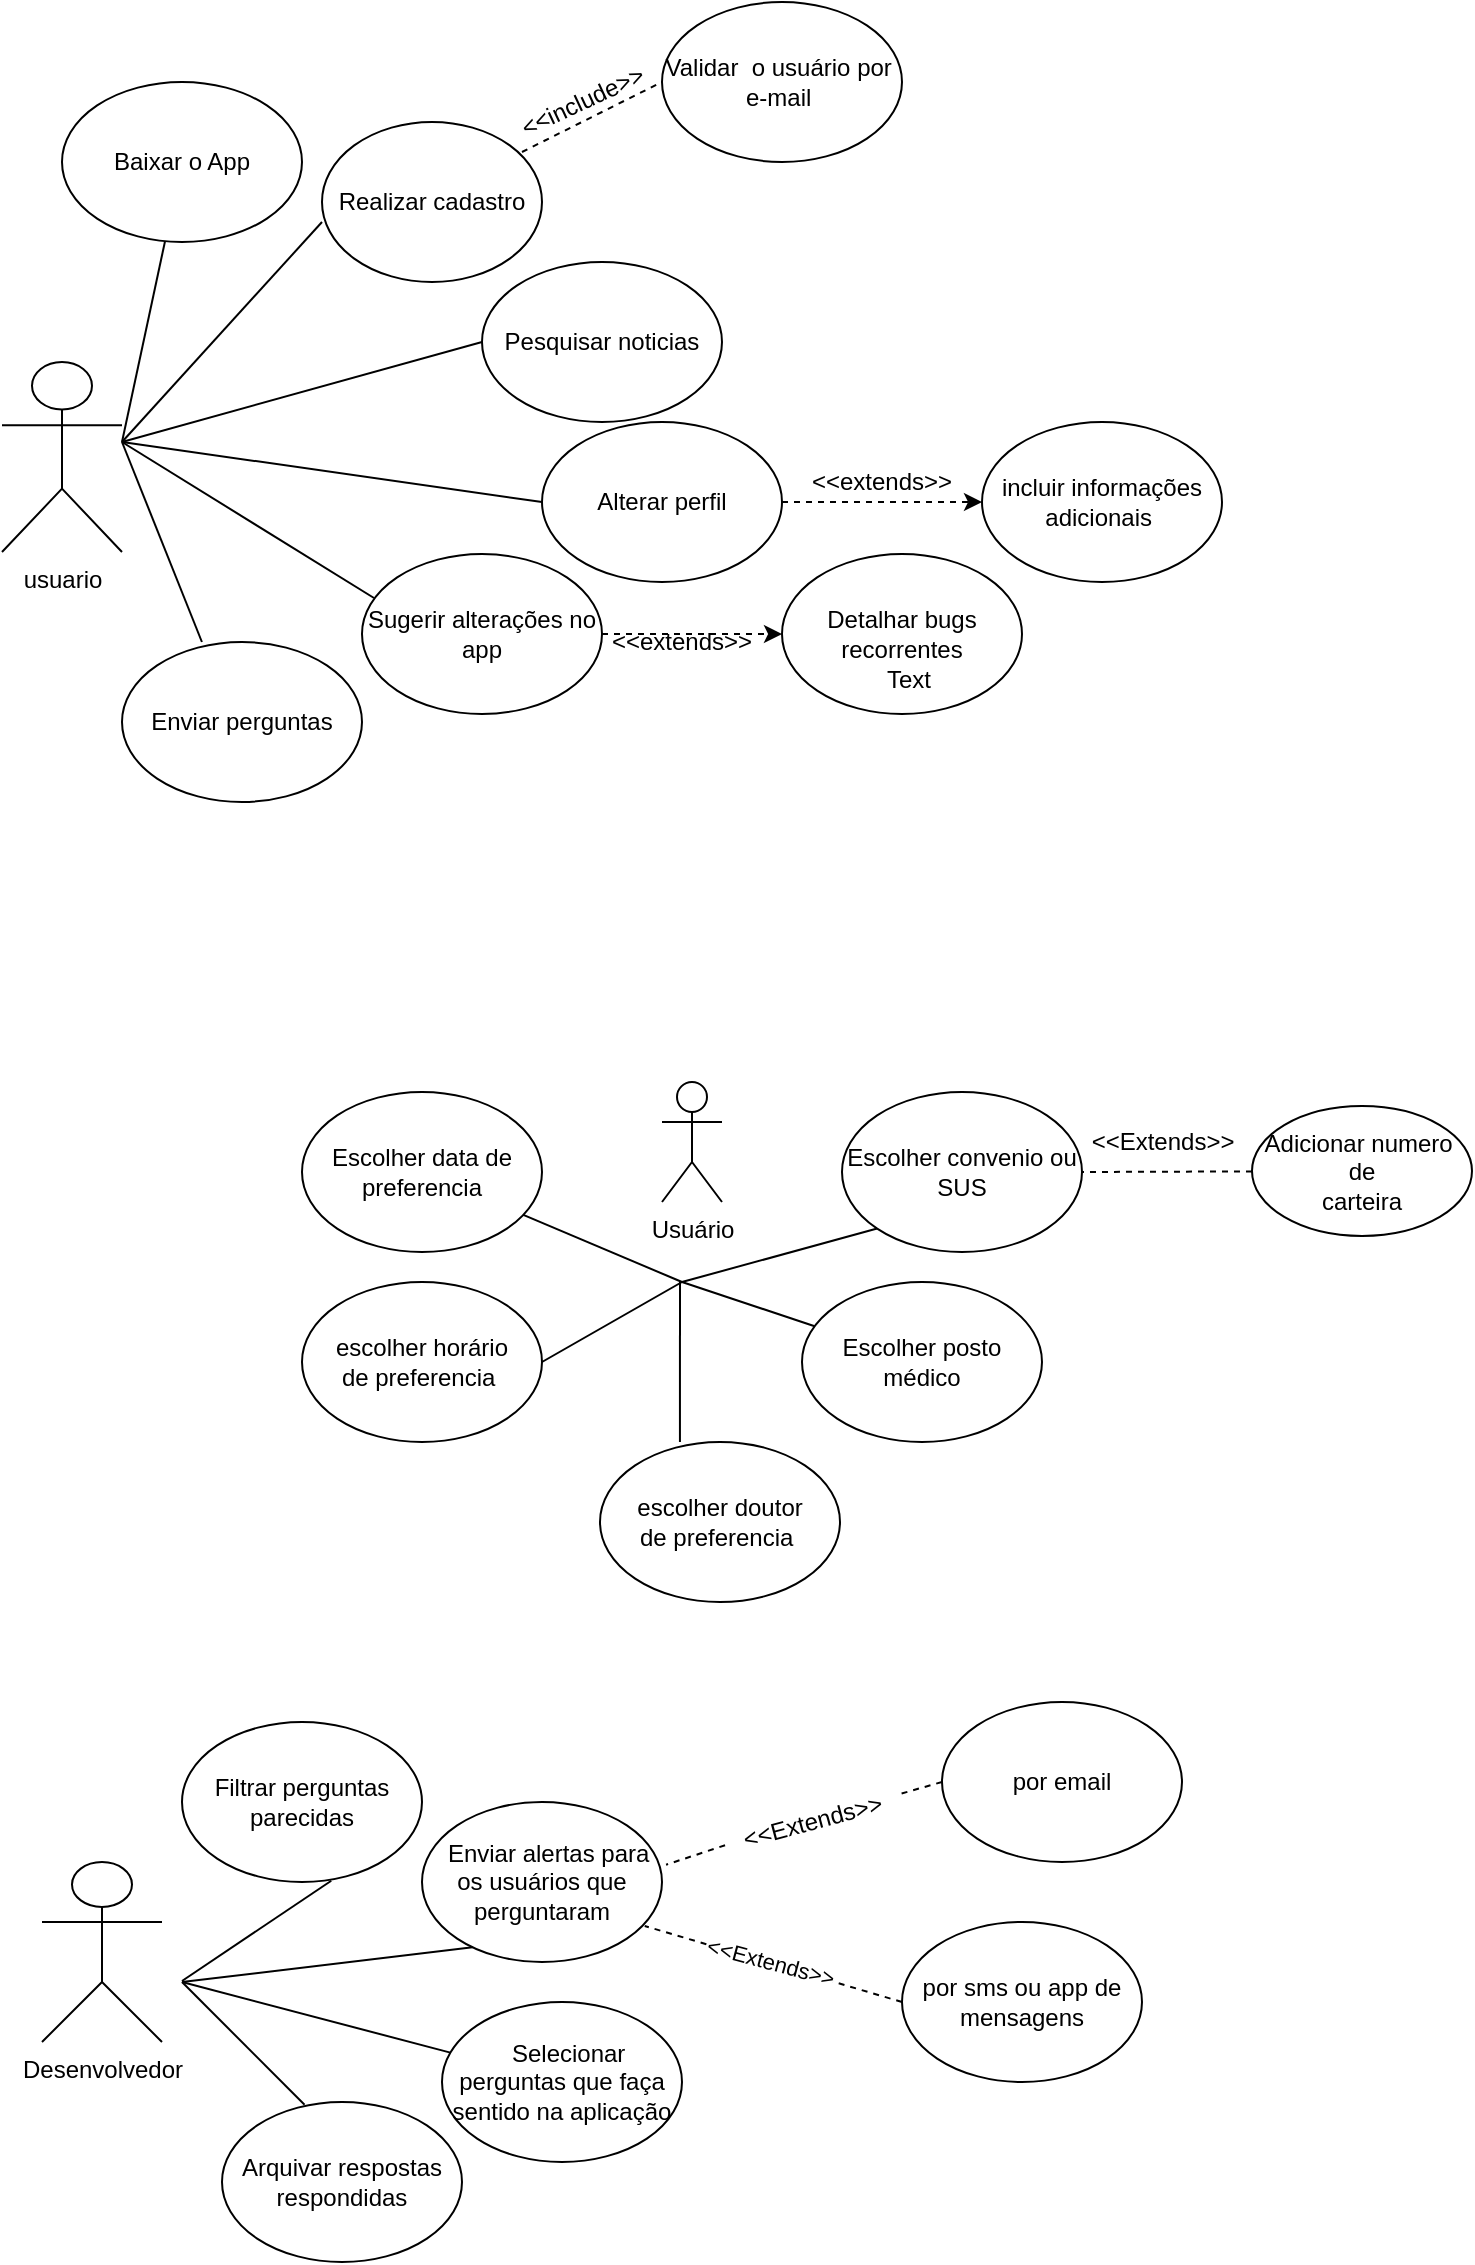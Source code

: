 <mxfile version="12.9.14" type="onedrive"><diagram id="g5F-2xi_gU9OO4ySvm6P" name="Page-1"><mxGraphModel dx="1117" dy="670" grid="1" gridSize="10" guides="1" tooltips="1" connect="1" arrows="1" fold="1" page="1" pageScale="1" pageWidth="827" pageHeight="1169" math="0" shadow="0"><root><mxCell id="0"/><mxCell id="1" parent="0"/><mxCell id="Mh0oNwpL2R_AauRWg7y8-1" value="usuario" style="shape=umlActor;verticalLabelPosition=bottom;labelBackgroundColor=#ffffff;verticalAlign=top;html=1;outlineConnect=0;" parent="1" vertex="1"><mxGeometry x="40" y="180" width="60" height="95" as="geometry"/></mxCell><mxCell id="Mh0oNwpL2R_AauRWg7y8-3" value="Baixar o App" style="ellipse;whiteSpace=wrap;html=1;" parent="1" vertex="1"><mxGeometry x="70" y="40" width="120" height="80" as="geometry"/></mxCell><mxCell id="Mh0oNwpL2R_AauRWg7y8-4" value="Realizar cadastro" style="ellipse;whiteSpace=wrap;html=1;" parent="1" vertex="1"><mxGeometry x="200" y="60" width="110" height="80" as="geometry"/></mxCell><mxCell id="Mh0oNwpL2R_AauRWg7y8-5" value="Pesquisar noticias" style="ellipse;whiteSpace=wrap;html=1;" parent="1" vertex="1"><mxGeometry x="280" y="130" width="120" height="80" as="geometry"/></mxCell><mxCell id="Mh0oNwpL2R_AauRWg7y8-6" value="Alterar perfil" style="ellipse;whiteSpace=wrap;html=1;" parent="1" vertex="1"><mxGeometry x="310" y="210" width="120" height="80" as="geometry"/></mxCell><mxCell id="Mh0oNwpL2R_AauRWg7y8-10" value="" style="endArrow=none;html=1;" parent="1" target="Mh0oNwpL2R_AauRWg7y8-3" edge="1"><mxGeometry width="50" height="50" relative="1" as="geometry"><mxPoint x="100" y="220" as="sourcePoint"/><mxPoint x="420" y="220" as="targetPoint"/></mxGeometry></mxCell><mxCell id="Mh0oNwpL2R_AauRWg7y8-11" value="" style="endArrow=none;html=1;entryX=0;entryY=0.625;entryDx=0;entryDy=0;entryPerimeter=0;" parent="1" target="Mh0oNwpL2R_AauRWg7y8-4" edge="1"><mxGeometry width="50" height="50" relative="1" as="geometry"><mxPoint x="100" y="220" as="sourcePoint"/><mxPoint x="420" y="220" as="targetPoint"/></mxGeometry></mxCell><mxCell id="Mh0oNwpL2R_AauRWg7y8-13" value="" style="endArrow=none;html=1;exitX=0;exitY=0.5;exitDx=0;exitDy=0;" parent="1" source="Mh0oNwpL2R_AauRWg7y8-5" edge="1"><mxGeometry width="50" height="50" relative="1" as="geometry"><mxPoint x="370" y="270" as="sourcePoint"/><mxPoint x="100" y="220" as="targetPoint"/></mxGeometry></mxCell><mxCell id="Mh0oNwpL2R_AauRWg7y8-14" value="" style="endArrow=none;html=1;exitX=0;exitY=0.5;exitDx=0;exitDy=0;" parent="1" source="Mh0oNwpL2R_AauRWg7y8-6" edge="1"><mxGeometry width="50" height="50" relative="1" as="geometry"><mxPoint x="370" y="270" as="sourcePoint"/><mxPoint x="100" y="220" as="targetPoint"/></mxGeometry></mxCell><mxCell id="Mh0oNwpL2R_AauRWg7y8-30" value="" style="edgeStyle=orthogonalEdgeStyle;rounded=0;orthogonalLoop=1;jettySize=auto;html=1;dashed=1;" parent="1" source="Mh0oNwpL2R_AauRWg7y8-16" target="Mh0oNwpL2R_AauRWg7y8-29" edge="1"><mxGeometry relative="1" as="geometry"/></mxCell><mxCell id="Mh0oNwpL2R_AauRWg7y8-16" value="Sugerir alterações no app" style="ellipse;whiteSpace=wrap;html=1;" parent="1" vertex="1"><mxGeometry x="220" y="276" width="120" height="80" as="geometry"/></mxCell><mxCell id="Mh0oNwpL2R_AauRWg7y8-29" value="Detalhar bugs recorrentes" style="ellipse;whiteSpace=wrap;html=1;" parent="1" vertex="1"><mxGeometry x="430" y="276" width="120" height="80" as="geometry"/></mxCell><mxCell id="Mh0oNwpL2R_AauRWg7y8-35" value="Text" style="text;html=1;align=center;verticalAlign=middle;resizable=0;points=[];autosize=1;" parent="Mh0oNwpL2R_AauRWg7y8-29" vertex="1"><mxGeometry x="43" y="53" width="40" height="20" as="geometry"/></mxCell><mxCell id="Mh0oNwpL2R_AauRWg7y8-17" value="" style="endArrow=none;html=1;exitX=0.05;exitY=0.275;exitDx=0;exitDy=0;exitPerimeter=0;" parent="1" source="Mh0oNwpL2R_AauRWg7y8-16" edge="1"><mxGeometry width="50" height="50" relative="1" as="geometry"><mxPoint x="370" y="260" as="sourcePoint"/><mxPoint x="100" y="220" as="targetPoint"/></mxGeometry></mxCell><mxCell id="Mh0oNwpL2R_AauRWg7y8-22" value="Enviar perguntas" style="ellipse;whiteSpace=wrap;html=1;" parent="1" vertex="1"><mxGeometry x="100" y="320" width="120" height="80" as="geometry"/></mxCell><mxCell id="Mh0oNwpL2R_AauRWg7y8-24" value="" style="endArrow=none;html=1;entryX=0.333;entryY=0;entryDx=0;entryDy=0;entryPerimeter=0;" parent="1" target="Mh0oNwpL2R_AauRWg7y8-22" edge="1"><mxGeometry width="50" height="50" relative="1" as="geometry"><mxPoint x="100" y="220" as="sourcePoint"/><mxPoint x="420" y="210" as="targetPoint"/></mxGeometry></mxCell><mxCell id="Mh0oNwpL2R_AauRWg7y8-25" value="incluir informações adicionais&amp;nbsp;" style="ellipse;whiteSpace=wrap;html=1;" parent="1" vertex="1"><mxGeometry x="530" y="210" width="120" height="80" as="geometry"/></mxCell><mxCell id="Mh0oNwpL2R_AauRWg7y8-28" value="&amp;lt;&amp;lt;extends&amp;gt;&amp;gt;" style="text;html=1;strokeColor=none;fillColor=none;align=center;verticalAlign=middle;whiteSpace=wrap;rounded=0;" parent="1" vertex="1"><mxGeometry x="460" y="230" width="40" height="20" as="geometry"/></mxCell><mxCell id="Mh0oNwpL2R_AauRWg7y8-34" value="" style="endArrow=classic;html=1;dashed=1;entryX=0;entryY=0.5;entryDx=0;entryDy=0;exitX=1;exitY=0.5;exitDx=0;exitDy=0;exitPerimeter=0;" parent="1" source="Mh0oNwpL2R_AauRWg7y8-6" target="Mh0oNwpL2R_AauRWg7y8-25" edge="1"><mxGeometry width="50" height="50" relative="1" as="geometry"><mxPoint x="440" y="250" as="sourcePoint"/><mxPoint x="420" y="210" as="targetPoint"/></mxGeometry></mxCell><mxCell id="Mh0oNwpL2R_AauRWg7y8-36" value="Validar&amp;nbsp; o usuário por&amp;nbsp; e-mail&amp;nbsp;" style="ellipse;whiteSpace=wrap;html=1;" parent="1" vertex="1"><mxGeometry x="370" width="120" height="80" as="geometry"/></mxCell><mxCell id="Mh0oNwpL2R_AauRWg7y8-40" value="" style="endArrow=none;dashed=1;html=1;entryX=0;entryY=0.5;entryDx=0;entryDy=0;" parent="1" target="Mh0oNwpL2R_AauRWg7y8-36" edge="1"><mxGeometry width="50" height="50" relative="1" as="geometry"><mxPoint x="300" y="75" as="sourcePoint"/><mxPoint x="350" y="25" as="targetPoint"/></mxGeometry></mxCell><mxCell id="Mh0oNwpL2R_AauRWg7y8-41" value="Escolher data de preferencia" style="ellipse;whiteSpace=wrap;html=1;" parent="1" vertex="1"><mxGeometry x="190" y="545" width="120" height="80" as="geometry"/></mxCell><mxCell id="Mh0oNwpL2R_AauRWg7y8-42" value="Usuário" style="shape=umlActor;verticalLabelPosition=bottom;labelBackgroundColor=#ffffff;verticalAlign=top;html=1;outlineConnect=0;" parent="1" vertex="1"><mxGeometry x="370" y="540" width="30" height="60" as="geometry"/></mxCell><mxCell id="Mh0oNwpL2R_AauRWg7y8-44" value="Escolher posto médico" style="ellipse;whiteSpace=wrap;html=1;" parent="1" vertex="1"><mxGeometry x="440" y="640" width="120" height="80" as="geometry"/></mxCell><mxCell id="Mh0oNwpL2R_AauRWg7y8-45" value="escolher doutor&lt;br&gt;de preferencia&amp;nbsp;" style="ellipse;whiteSpace=wrap;html=1;" parent="1" vertex="1"><mxGeometry x="339" y="720" width="120" height="80" as="geometry"/></mxCell><mxCell id="Mh0oNwpL2R_AauRWg7y8-46" value="escolher horário&lt;br&gt;de preferencia&amp;nbsp;" style="ellipse;whiteSpace=wrap;html=1;" parent="1" vertex="1"><mxGeometry x="190" y="640" width="120" height="80" as="geometry"/></mxCell><mxCell id="Mh0oNwpL2R_AauRWg7y8-47" value="Escolher convenio ou SUS" style="ellipse;whiteSpace=wrap;html=1;" parent="1" vertex="1"><mxGeometry x="460" y="545" width="120" height="80" as="geometry"/></mxCell><mxCell id="Mh0oNwpL2R_AauRWg7y8-49" value="" style="endArrow=none;html=1;" parent="1" target="Mh0oNwpL2R_AauRWg7y8-41" edge="1"><mxGeometry width="50" height="50" relative="1" as="geometry"><mxPoint x="380" y="640" as="sourcePoint"/><mxPoint x="430" y="600" as="targetPoint"/></mxGeometry></mxCell><mxCell id="Mh0oNwpL2R_AauRWg7y8-50" value="" style="endArrow=none;html=1;entryX=1;entryY=0.5;entryDx=0;entryDy=0;" parent="1" target="Mh0oNwpL2R_AauRWg7y8-46" edge="1"><mxGeometry width="50" height="50" relative="1" as="geometry"><mxPoint x="380" y="640" as="sourcePoint"/><mxPoint x="430" y="600" as="targetPoint"/></mxGeometry></mxCell><mxCell id="Mh0oNwpL2R_AauRWg7y8-51" value="" style="endArrow=none;html=1;entryX=0.333;entryY=0;entryDx=0;entryDy=0;entryPerimeter=0;" parent="1" target="Mh0oNwpL2R_AauRWg7y8-45" edge="1"><mxGeometry width="50" height="50" relative="1" as="geometry"><mxPoint x="379" y="640" as="sourcePoint"/><mxPoint x="430" y="600" as="targetPoint"/></mxGeometry></mxCell><mxCell id="Mh0oNwpL2R_AauRWg7y8-53" value="" style="endArrow=none;html=1;entryX=0;entryY=1;entryDx=0;entryDy=0;" parent="1" target="Mh0oNwpL2R_AauRWg7y8-47" edge="1"><mxGeometry width="50" height="50" relative="1" as="geometry"><mxPoint x="380" y="640" as="sourcePoint"/><mxPoint x="430" y="600" as="targetPoint"/></mxGeometry></mxCell><mxCell id="Mh0oNwpL2R_AauRWg7y8-54" value="" style="endArrow=none;html=1;" parent="1" target="Mh0oNwpL2R_AauRWg7y8-44" edge="1"><mxGeometry width="50" height="50" relative="1" as="geometry"><mxPoint x="380" y="640" as="sourcePoint"/><mxPoint x="430" y="600" as="targetPoint"/></mxGeometry></mxCell><mxCell id="Mh0oNwpL2R_AauRWg7y8-55" value="Adicionar numero&amp;nbsp; &amp;nbsp;de&amp;nbsp;&lt;br&gt;carteira" style="ellipse;whiteSpace=wrap;html=1;" parent="1" vertex="1"><mxGeometry x="665" y="552" width="110" height="65" as="geometry"/></mxCell><mxCell id="Mh0oNwpL2R_AauRWg7y8-56" value="" style="endArrow=none;dashed=1;html=1;entryX=1;entryY=0.5;entryDx=0;entryDy=0;" parent="1" source="Mh0oNwpL2R_AauRWg7y8-55" target="Mh0oNwpL2R_AauRWg7y8-47" edge="1"><mxGeometry width="50" height="50" relative="1" as="geometry"><mxPoint x="380" y="650" as="sourcePoint"/><mxPoint x="430" y="600" as="targetPoint"/></mxGeometry></mxCell><mxCell id="Mh0oNwpL2R_AauRWg7y8-57" value="&amp;lt;&amp;lt;Extends&amp;gt;&amp;gt;" style="text;html=1;align=center;verticalAlign=middle;resizable=0;points=[];autosize=1;rotation=0;" parent="1" vertex="1"><mxGeometry x="575" y="560" width="90" height="20" as="geometry"/></mxCell><mxCell id="Mh0oNwpL2R_AauRWg7y8-58" value="&amp;lt;&amp;lt;extends&amp;gt;&amp;gt;" style="text;html=1;strokeColor=none;fillColor=none;align=center;verticalAlign=middle;whiteSpace=wrap;rounded=0;" parent="1" vertex="1"><mxGeometry x="360" y="310" width="40" height="20" as="geometry"/></mxCell><mxCell id="Mh0oNwpL2R_AauRWg7y8-59" value="&amp;lt;&amp;lt;include&amp;gt;&amp;gt;" style="text;html=1;align=center;verticalAlign=middle;resizable=0;points=[];autosize=1;rotation=-25;" parent="1" vertex="1"><mxGeometry x="290" y="40" width="80" height="20" as="geometry"/></mxCell><mxCell id="nxWdzVkZKqq0vuvQ3alj-2" value="Desenvolvedor" style="shape=umlActor;verticalLabelPosition=bottom;labelBackgroundColor=#ffffff;verticalAlign=top;html=1;outlineConnect=0;" vertex="1" parent="1"><mxGeometry x="60" y="930" width="60" height="90" as="geometry"/></mxCell><mxCell id="nxWdzVkZKqq0vuvQ3alj-3" value="Filtrar perguntas&lt;br&gt;parecidas" style="ellipse;whiteSpace=wrap;html=1;" vertex="1" parent="1"><mxGeometry x="130" y="860" width="120" height="80" as="geometry"/></mxCell><mxCell id="nxWdzVkZKqq0vuvQ3alj-4" value="&amp;nbsp; Selecionar perguntas que faça sentido na aplicação" style="ellipse;whiteSpace=wrap;html=1;" vertex="1" parent="1"><mxGeometry x="260" y="1000" width="120" height="80" as="geometry"/></mxCell><mxCell id="nxWdzVkZKqq0vuvQ3alj-5" value="&amp;nbsp; Enviar alertas&amp;nbsp;para os usuários que perguntaram" style="ellipse;whiteSpace=wrap;html=1;" vertex="1" parent="1"><mxGeometry x="250" y="900" width="120" height="80" as="geometry"/></mxCell><mxCell id="nxWdzVkZKqq0vuvQ3alj-7" value="Arquivar respostas&lt;br&gt;respondidas" style="ellipse;whiteSpace=wrap;html=1;" vertex="1" parent="1"><mxGeometry x="150" y="1050" width="120" height="80" as="geometry"/></mxCell><mxCell id="nxWdzVkZKqq0vuvQ3alj-8" value="por email" style="ellipse;whiteSpace=wrap;html=1;" vertex="1" parent="1"><mxGeometry x="510" y="850" width="120" height="80" as="geometry"/></mxCell><mxCell id="nxWdzVkZKqq0vuvQ3alj-9" value="por sms ou app de mensagens" style="ellipse;whiteSpace=wrap;html=1;" vertex="1" parent="1"><mxGeometry x="490" y="960" width="120" height="80" as="geometry"/></mxCell><mxCell id="nxWdzVkZKqq0vuvQ3alj-10" value="" style="endArrow=none;dashed=1;html=1;entryX=1.017;entryY=0.392;entryDx=0;entryDy=0;entryPerimeter=0;exitX=0;exitY=0.5;exitDx=0;exitDy=0;" edge="1" parent="1" source="nxWdzVkZKqq0vuvQ3alj-13" target="nxWdzVkZKqq0vuvQ3alj-5"><mxGeometry width="50" height="50" relative="1" as="geometry"><mxPoint x="220" y="1040" as="sourcePoint"/><mxPoint x="270" y="990" as="targetPoint"/></mxGeometry></mxCell><mxCell id="nxWdzVkZKqq0vuvQ3alj-11" value="" style="endArrow=none;dashed=1;html=1;entryX=0.928;entryY=0.775;entryDx=0;entryDy=0;entryPerimeter=0;exitX=0;exitY=0.5;exitDx=0;exitDy=0;" edge="1" parent="1" source="nxWdzVkZKqq0vuvQ3alj-9" target="nxWdzVkZKqq0vuvQ3alj-5"><mxGeometry width="50" height="50" relative="1" as="geometry"><mxPoint x="220" y="1040" as="sourcePoint"/><mxPoint x="270" y="990" as="targetPoint"/></mxGeometry></mxCell><mxCell id="nxWdzVkZKqq0vuvQ3alj-12" value="&amp;lt;&amp;lt;Extends&amp;gt;&amp;gt;" style="edgeLabel;html=1;align=center;verticalAlign=middle;resizable=0;points=[];rotation=15;" vertex="1" connectable="0" parent="nxWdzVkZKqq0vuvQ3alj-11"><mxGeometry x="0.366" y="-4" relative="1" as="geometry"><mxPoint x="20.93" y="9.65" as="offset"/></mxGeometry></mxCell><mxCell id="nxWdzVkZKqq0vuvQ3alj-13" value="&amp;lt;&amp;lt;Extends&amp;gt;&amp;gt;" style="text;html=1;align=center;verticalAlign=middle;resizable=0;points=[];autosize=1;rotation=-15;" vertex="1" parent="1"><mxGeometry x="400" y="900" width="90" height="20" as="geometry"/></mxCell><mxCell id="nxWdzVkZKqq0vuvQ3alj-14" value="" style="endArrow=none;dashed=1;html=1;entryX=1.017;entryY=0.392;entryDx=0;entryDy=0;entryPerimeter=0;exitX=0;exitY=0.5;exitDx=0;exitDy=0;" edge="1" parent="1" source="nxWdzVkZKqq0vuvQ3alj-8" target="nxWdzVkZKqq0vuvQ3alj-13"><mxGeometry width="50" height="50" relative="1" as="geometry"><mxPoint x="440" y="910" as="sourcePoint"/><mxPoint x="372.04" y="931.36" as="targetPoint"/></mxGeometry></mxCell><mxCell id="nxWdzVkZKqq0vuvQ3alj-16" value="" style="endArrow=none;html=1;" edge="1" parent="1" target="nxWdzVkZKqq0vuvQ3alj-4"><mxGeometry width="50" height="50" relative="1" as="geometry"><mxPoint x="130" y="990" as="sourcePoint"/><mxPoint x="250" y="980" as="targetPoint"/></mxGeometry></mxCell><mxCell id="nxWdzVkZKqq0vuvQ3alj-17" value="" style="endArrow=none;html=1;entryX=0.211;entryY=0.908;entryDx=0;entryDy=0;entryPerimeter=0;" edge="1" parent="1" target="nxWdzVkZKqq0vuvQ3alj-5"><mxGeometry width="50" height="50" relative="1" as="geometry"><mxPoint x="130" y="990" as="sourcePoint"/><mxPoint x="270" y="990" as="targetPoint"/></mxGeometry></mxCell><mxCell id="nxWdzVkZKqq0vuvQ3alj-18" value="" style="endArrow=none;html=1;entryX=0.622;entryY=0.992;entryDx=0;entryDy=0;entryPerimeter=0;" edge="1" parent="1" target="nxWdzVkZKqq0vuvQ3alj-3"><mxGeometry width="50" height="50" relative="1" as="geometry"><mxPoint x="130" y="989.5" as="sourcePoint"/><mxPoint x="260" y="989.5" as="targetPoint"/></mxGeometry></mxCell><mxCell id="nxWdzVkZKqq0vuvQ3alj-19" value="" style="endArrow=none;html=1;entryX=0.344;entryY=0.017;entryDx=0;entryDy=0;entryPerimeter=0;" edge="1" parent="1" target="nxWdzVkZKqq0vuvQ3alj-7"><mxGeometry width="50" height="50" relative="1" as="geometry"><mxPoint x="130" y="990" as="sourcePoint"/><mxPoint x="270" y="990" as="targetPoint"/></mxGeometry></mxCell></root></mxGraphModel></diagram></mxfile>
